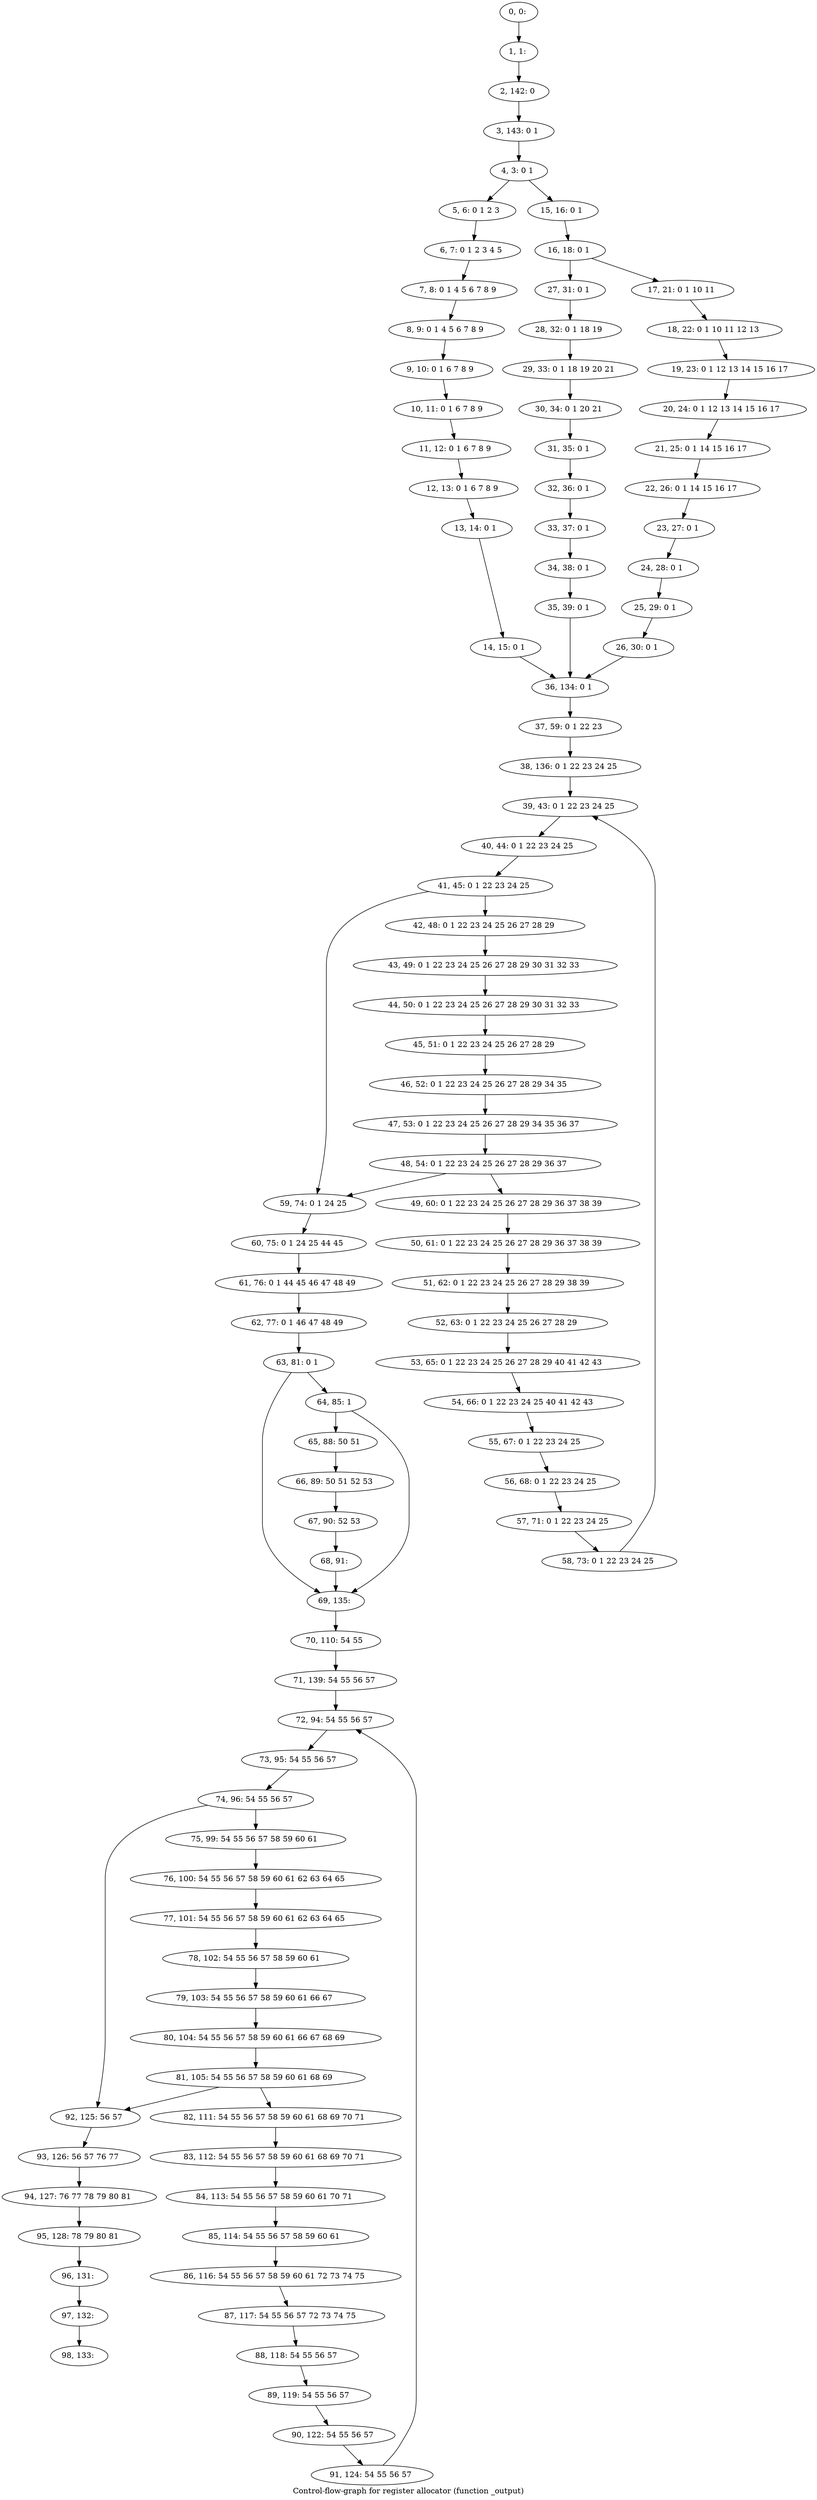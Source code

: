 digraph G {
graph [label="Control-flow-graph for register allocator (function _output)"]
0[label="0, 0: "];
1[label="1, 1: "];
2[label="2, 142: 0 "];
3[label="3, 143: 0 1 "];
4[label="4, 3: 0 1 "];
5[label="5, 6: 0 1 2 3 "];
6[label="6, 7: 0 1 2 3 4 5 "];
7[label="7, 8: 0 1 4 5 6 7 8 9 "];
8[label="8, 9: 0 1 4 5 6 7 8 9 "];
9[label="9, 10: 0 1 6 7 8 9 "];
10[label="10, 11: 0 1 6 7 8 9 "];
11[label="11, 12: 0 1 6 7 8 9 "];
12[label="12, 13: 0 1 6 7 8 9 "];
13[label="13, 14: 0 1 "];
14[label="14, 15: 0 1 "];
15[label="15, 16: 0 1 "];
16[label="16, 18: 0 1 "];
17[label="17, 21: 0 1 10 11 "];
18[label="18, 22: 0 1 10 11 12 13 "];
19[label="19, 23: 0 1 12 13 14 15 16 17 "];
20[label="20, 24: 0 1 12 13 14 15 16 17 "];
21[label="21, 25: 0 1 14 15 16 17 "];
22[label="22, 26: 0 1 14 15 16 17 "];
23[label="23, 27: 0 1 "];
24[label="24, 28: 0 1 "];
25[label="25, 29: 0 1 "];
26[label="26, 30: 0 1 "];
27[label="27, 31: 0 1 "];
28[label="28, 32: 0 1 18 19 "];
29[label="29, 33: 0 1 18 19 20 21 "];
30[label="30, 34: 0 1 20 21 "];
31[label="31, 35: 0 1 "];
32[label="32, 36: 0 1 "];
33[label="33, 37: 0 1 "];
34[label="34, 38: 0 1 "];
35[label="35, 39: 0 1 "];
36[label="36, 134: 0 1 "];
37[label="37, 59: 0 1 22 23 "];
38[label="38, 136: 0 1 22 23 24 25 "];
39[label="39, 43: 0 1 22 23 24 25 "];
40[label="40, 44: 0 1 22 23 24 25 "];
41[label="41, 45: 0 1 22 23 24 25 "];
42[label="42, 48: 0 1 22 23 24 25 26 27 28 29 "];
43[label="43, 49: 0 1 22 23 24 25 26 27 28 29 30 31 32 33 "];
44[label="44, 50: 0 1 22 23 24 25 26 27 28 29 30 31 32 33 "];
45[label="45, 51: 0 1 22 23 24 25 26 27 28 29 "];
46[label="46, 52: 0 1 22 23 24 25 26 27 28 29 34 35 "];
47[label="47, 53: 0 1 22 23 24 25 26 27 28 29 34 35 36 37 "];
48[label="48, 54: 0 1 22 23 24 25 26 27 28 29 36 37 "];
49[label="49, 60: 0 1 22 23 24 25 26 27 28 29 36 37 38 39 "];
50[label="50, 61: 0 1 22 23 24 25 26 27 28 29 36 37 38 39 "];
51[label="51, 62: 0 1 22 23 24 25 26 27 28 29 38 39 "];
52[label="52, 63: 0 1 22 23 24 25 26 27 28 29 "];
53[label="53, 65: 0 1 22 23 24 25 26 27 28 29 40 41 42 43 "];
54[label="54, 66: 0 1 22 23 24 25 40 41 42 43 "];
55[label="55, 67: 0 1 22 23 24 25 "];
56[label="56, 68: 0 1 22 23 24 25 "];
57[label="57, 71: 0 1 22 23 24 25 "];
58[label="58, 73: 0 1 22 23 24 25 "];
59[label="59, 74: 0 1 24 25 "];
60[label="60, 75: 0 1 24 25 44 45 "];
61[label="61, 76: 0 1 44 45 46 47 48 49 "];
62[label="62, 77: 0 1 46 47 48 49 "];
63[label="63, 81: 0 1 "];
64[label="64, 85: 1 "];
65[label="65, 88: 50 51 "];
66[label="66, 89: 50 51 52 53 "];
67[label="67, 90: 52 53 "];
68[label="68, 91: "];
69[label="69, 135: "];
70[label="70, 110: 54 55 "];
71[label="71, 139: 54 55 56 57 "];
72[label="72, 94: 54 55 56 57 "];
73[label="73, 95: 54 55 56 57 "];
74[label="74, 96: 54 55 56 57 "];
75[label="75, 99: 54 55 56 57 58 59 60 61 "];
76[label="76, 100: 54 55 56 57 58 59 60 61 62 63 64 65 "];
77[label="77, 101: 54 55 56 57 58 59 60 61 62 63 64 65 "];
78[label="78, 102: 54 55 56 57 58 59 60 61 "];
79[label="79, 103: 54 55 56 57 58 59 60 61 66 67 "];
80[label="80, 104: 54 55 56 57 58 59 60 61 66 67 68 69 "];
81[label="81, 105: 54 55 56 57 58 59 60 61 68 69 "];
82[label="82, 111: 54 55 56 57 58 59 60 61 68 69 70 71 "];
83[label="83, 112: 54 55 56 57 58 59 60 61 68 69 70 71 "];
84[label="84, 113: 54 55 56 57 58 59 60 61 70 71 "];
85[label="85, 114: 54 55 56 57 58 59 60 61 "];
86[label="86, 116: 54 55 56 57 58 59 60 61 72 73 74 75 "];
87[label="87, 117: 54 55 56 57 72 73 74 75 "];
88[label="88, 118: 54 55 56 57 "];
89[label="89, 119: 54 55 56 57 "];
90[label="90, 122: 54 55 56 57 "];
91[label="91, 124: 54 55 56 57 "];
92[label="92, 125: 56 57 "];
93[label="93, 126: 56 57 76 77 "];
94[label="94, 127: 76 77 78 79 80 81 "];
95[label="95, 128: 78 79 80 81 "];
96[label="96, 131: "];
97[label="97, 132: "];
98[label="98, 133: "];
0->1 ;
1->2 ;
2->3 ;
3->4 ;
4->5 ;
4->15 ;
5->6 ;
6->7 ;
7->8 ;
8->9 ;
9->10 ;
10->11 ;
11->12 ;
12->13 ;
13->14 ;
14->36 ;
15->16 ;
16->17 ;
16->27 ;
17->18 ;
18->19 ;
19->20 ;
20->21 ;
21->22 ;
22->23 ;
23->24 ;
24->25 ;
25->26 ;
26->36 ;
27->28 ;
28->29 ;
29->30 ;
30->31 ;
31->32 ;
32->33 ;
33->34 ;
34->35 ;
35->36 ;
36->37 ;
37->38 ;
38->39 ;
39->40 ;
40->41 ;
41->42 ;
41->59 ;
42->43 ;
43->44 ;
44->45 ;
45->46 ;
46->47 ;
47->48 ;
48->49 ;
48->59 ;
49->50 ;
50->51 ;
51->52 ;
52->53 ;
53->54 ;
54->55 ;
55->56 ;
56->57 ;
57->58 ;
58->39 ;
59->60 ;
60->61 ;
61->62 ;
62->63 ;
63->64 ;
63->69 ;
64->65 ;
64->69 ;
65->66 ;
66->67 ;
67->68 ;
68->69 ;
69->70 ;
70->71 ;
71->72 ;
72->73 ;
73->74 ;
74->75 ;
74->92 ;
75->76 ;
76->77 ;
77->78 ;
78->79 ;
79->80 ;
80->81 ;
81->82 ;
81->92 ;
82->83 ;
83->84 ;
84->85 ;
85->86 ;
86->87 ;
87->88 ;
88->89 ;
89->90 ;
90->91 ;
91->72 ;
92->93 ;
93->94 ;
94->95 ;
95->96 ;
96->97 ;
97->98 ;
}
